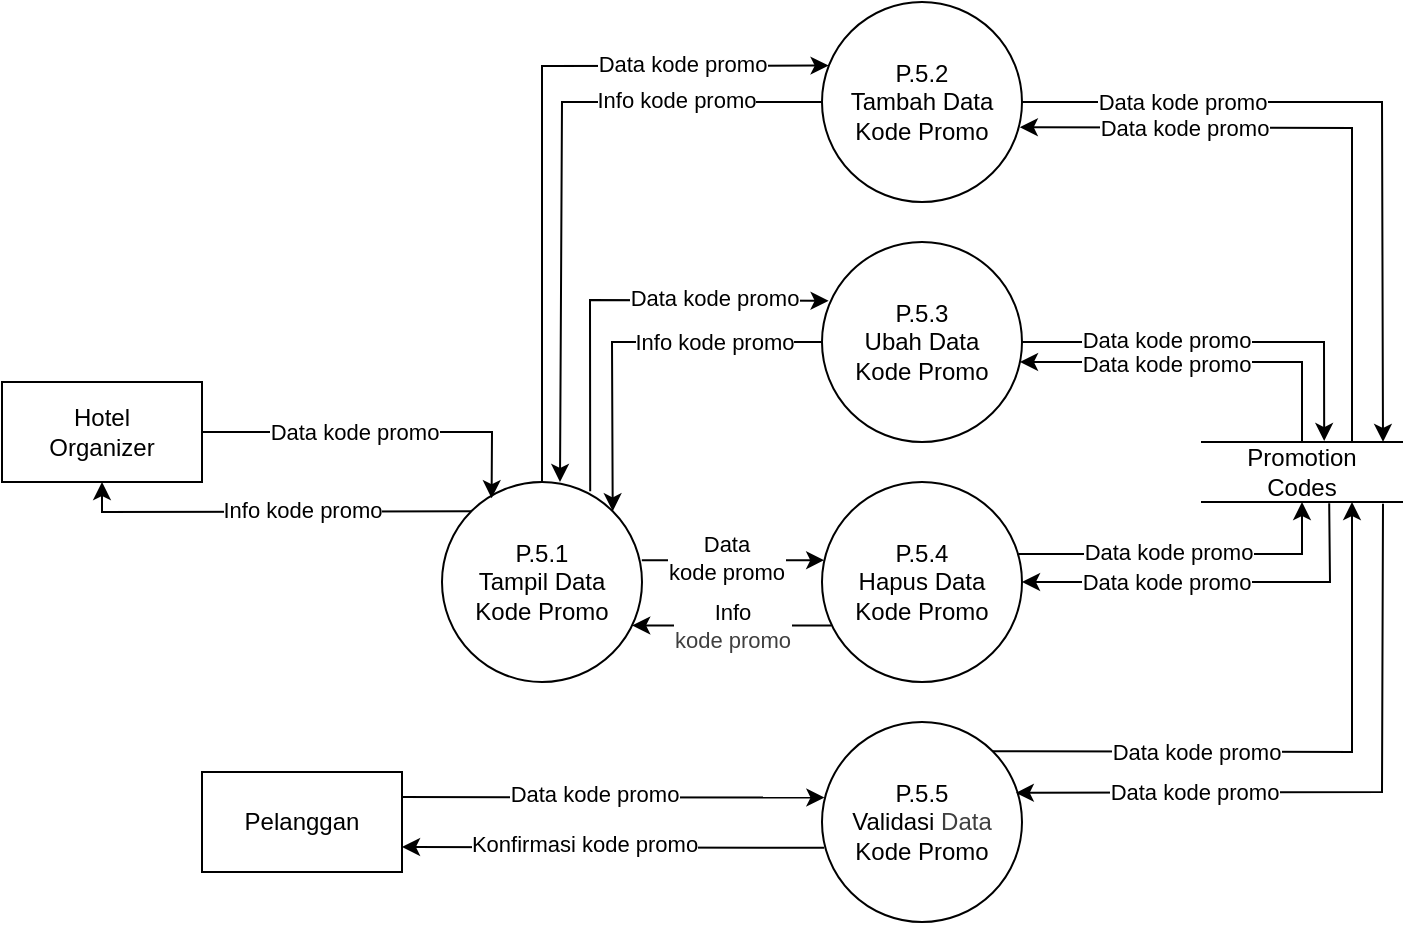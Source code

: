 <mxfile>
    <diagram id="QBu1alkdTn7o4_v8MOnM" name="Page-1">
        <mxGraphModel dx="1222" dy="639" grid="1" gridSize="10" guides="1" tooltips="1" connect="1" arrows="1" fold="1" page="1" pageScale="1" pageWidth="850" pageHeight="1100" math="0" shadow="0">
            <root>
                <mxCell id="0"/>
                <mxCell id="1" parent="0"/>
                <mxCell id="2" value="Hotel&lt;div&gt;Organizer&lt;/div&gt;" style="html=1;dashed=0;whiteSpace=wrap;" vertex="1" parent="1">
                    <mxGeometry x="40" y="230" width="100" height="50" as="geometry"/>
                </mxCell>
                <mxCell id="3" value="P.5.1&lt;div&gt;Tampil Data&lt;/div&gt;&lt;div&gt;Kode Promo&lt;/div&gt;" style="shape=ellipse;html=1;dashed=0;whiteSpace=wrap;aspect=fixed;perimeter=ellipsePerimeter;" vertex="1" parent="1">
                    <mxGeometry x="260" y="280" width="100" height="100" as="geometry"/>
                </mxCell>
                <mxCell id="4" value="Pelanggan" style="html=1;dashed=0;whiteSpace=wrap;" vertex="1" parent="1">
                    <mxGeometry x="140" y="425" width="100" height="50" as="geometry"/>
                </mxCell>
                <mxCell id="5" value="P.5.2&lt;div&gt;Tambah Data&lt;/div&gt;&lt;div&gt;Kode Promo&lt;/div&gt;" style="shape=ellipse;html=1;dashed=0;whiteSpace=wrap;aspect=fixed;perimeter=ellipsePerimeter;" vertex="1" parent="1">
                    <mxGeometry x="450" y="40" width="100" height="100" as="geometry"/>
                </mxCell>
                <mxCell id="7" value="P.5.3&lt;div&gt;Ubah Data&lt;/div&gt;&lt;div&gt;Kode Promo&lt;/div&gt;" style="shape=ellipse;html=1;dashed=0;whiteSpace=wrap;aspect=fixed;perimeter=ellipsePerimeter;" vertex="1" parent="1">
                    <mxGeometry x="450" y="160" width="100" height="100" as="geometry"/>
                </mxCell>
                <mxCell id="8" value="P.5.4&lt;div&gt;Hapus Data&lt;/div&gt;&lt;div&gt;Kode Promo&lt;/div&gt;" style="shape=ellipse;html=1;dashed=0;whiteSpace=wrap;aspect=fixed;perimeter=ellipsePerimeter;" vertex="1" parent="1">
                    <mxGeometry x="450" y="280" width="100" height="100" as="geometry"/>
                </mxCell>
                <mxCell id="9" value="P.5.5&lt;div&gt;&lt;span style=&quot;background-color: transparent;&quot;&gt;&lt;font color=&quot;#000000&quot;&gt;Validasi&lt;/font&gt;&lt;/span&gt;&lt;span style=&quot;color: rgb(63, 63, 63); background-color: transparent;&quot;&gt; Data&lt;/span&gt;&lt;div&gt;Kode Promo&lt;/div&gt;&lt;/div&gt;" style="shape=ellipse;html=1;dashed=0;whiteSpace=wrap;aspect=fixed;perimeter=ellipsePerimeter;" vertex="1" parent="1">
                    <mxGeometry x="450" y="400" width="100" height="100" as="geometry"/>
                </mxCell>
                <mxCell id="10" value="" style="endArrow=classic;html=1;rounded=0;curved=0;jumpStyle=arc;exitX=1;exitY=0.5;exitDx=0;exitDy=0;entryX=0.248;entryY=0.081;entryDx=0;entryDy=0;entryPerimeter=0;" edge="1" parent="1" source="2" target="3">
                    <mxGeometry width="50" height="50" relative="1" as="geometry">
                        <mxPoint x="250" y="530" as="sourcePoint"/>
                        <mxPoint x="300" y="480" as="targetPoint"/>
                        <Array as="points">
                            <mxPoint x="285" y="255"/>
                        </Array>
                    </mxGeometry>
                </mxCell>
                <mxCell id="22" value="Data kode promo" style="edgeLabel;html=1;align=center;verticalAlign=middle;resizable=0;points=[];" vertex="1" connectable="0" parent="10">
                    <mxGeometry x="-0.42" y="1" relative="1" as="geometry">
                        <mxPoint x="24" y="1" as="offset"/>
                    </mxGeometry>
                </mxCell>
                <mxCell id="15" value="" style="endArrow=classic;html=1;rounded=0;curved=0;jumpStyle=arc;exitX=0;exitY=0;exitDx=0;exitDy=0;entryX=0.5;entryY=1;entryDx=0;entryDy=0;" edge="1" parent="1" source="3" target="2">
                    <mxGeometry width="50" height="50" relative="1" as="geometry">
                        <mxPoint x="140" y="380" as="sourcePoint"/>
                        <mxPoint x="190" y="330" as="targetPoint"/>
                        <Array as="points">
                            <mxPoint x="90" y="295"/>
                        </Array>
                    </mxGeometry>
                </mxCell>
                <mxCell id="23" value="Info kode promo" style="edgeLabel;html=1;align=center;verticalAlign=middle;resizable=0;points=[];" vertex="1" connectable="0" parent="15">
                    <mxGeometry x="-0.005" y="-1" relative="1" as="geometry">
                        <mxPoint x="15" as="offset"/>
                    </mxGeometry>
                </mxCell>
                <mxCell id="16" value="" style="endArrow=classic;html=1;rounded=0;curved=0;jumpStyle=arc;exitX=0;exitY=0.5;exitDx=0;exitDy=0;" edge="1" parent="1" source="5">
                    <mxGeometry width="50" height="50" relative="1" as="geometry">
                        <mxPoint x="340" y="230" as="sourcePoint"/>
                        <mxPoint x="319" y="280" as="targetPoint"/>
                        <Array as="points">
                            <mxPoint x="440" y="90"/>
                            <mxPoint x="320" y="90"/>
                        </Array>
                    </mxGeometry>
                </mxCell>
                <mxCell id="67" value="Info kode promo" style="edgeLabel;html=1;align=center;verticalAlign=middle;resizable=0;points=[];" vertex="1" connectable="0" parent="16">
                    <mxGeometry x="-0.543" y="2" relative="1" as="geometry">
                        <mxPoint y="-3" as="offset"/>
                    </mxGeometry>
                </mxCell>
                <mxCell id="18" value="" style="endArrow=classic;html=1;rounded=0;curved=0;jumpStyle=arc;exitX=0.741;exitY=0.046;exitDx=0;exitDy=0;entryX=0.033;entryY=0.294;entryDx=0;entryDy=0;entryPerimeter=0;exitPerimeter=0;" edge="1" parent="1" source="3" target="7">
                    <mxGeometry width="50" height="50" relative="1" as="geometry">
                        <mxPoint x="340" y="260" as="sourcePoint"/>
                        <mxPoint x="390" y="210" as="targetPoint"/>
                        <Array as="points">
                            <mxPoint x="334" y="189"/>
                        </Array>
                    </mxGeometry>
                </mxCell>
                <mxCell id="79" value="Data kode promo" style="edgeLabel;html=1;align=center;verticalAlign=middle;resizable=0;points=[];" vertex="1" connectable="0" parent="18">
                    <mxGeometry x="0.226" y="4" relative="1" as="geometry">
                        <mxPoint x="26" y="3" as="offset"/>
                    </mxGeometry>
                </mxCell>
                <mxCell id="19" value="" style="endArrow=classic;html=1;rounded=0;curved=0;jumpStyle=arc;exitX=1;exitY=0;exitDx=0;exitDy=0;entryX=0.75;entryY=1;entryDx=0;entryDy=0;" edge="1" parent="1" source="9" target="83">
                    <mxGeometry width="50" height="50" relative="1" as="geometry">
                        <mxPoint x="680" y="475" as="sourcePoint"/>
                        <mxPoint x="730" y="425" as="targetPoint"/>
                        <Array as="points">
                            <mxPoint x="715" y="415"/>
                        </Array>
                    </mxGeometry>
                </mxCell>
                <mxCell id="84" value="Data kode promo" style="edgeLabel;html=1;align=center;verticalAlign=middle;resizable=0;points=[];" vertex="1" connectable="0" parent="19">
                    <mxGeometry x="-0.468" relative="1" as="geometry">
                        <mxPoint x="20" as="offset"/>
                    </mxGeometry>
                </mxCell>
                <mxCell id="24" value="" style="endArrow=classic;html=1;rounded=0;curved=0;jumpStyle=arc;exitX=0.5;exitY=0;exitDx=0;exitDy=0;entryX=0.033;entryY=0.318;entryDx=0;entryDy=0;entryPerimeter=0;" edge="1" parent="1" source="3" target="5">
                    <mxGeometry width="50" height="50" relative="1" as="geometry">
                        <mxPoint x="320" y="200" as="sourcePoint"/>
                        <mxPoint x="370" y="150" as="targetPoint"/>
                        <Array as="points">
                            <mxPoint x="310" y="72"/>
                        </Array>
                    </mxGeometry>
                </mxCell>
                <mxCell id="66" value="Data kode promo" style="edgeLabel;html=1;align=center;verticalAlign=middle;resizable=0;points=[];" vertex="1" connectable="0" parent="24">
                    <mxGeometry x="0.435" y="1" relative="1" as="geometry">
                        <mxPoint x="26" as="offset"/>
                    </mxGeometry>
                </mxCell>
                <mxCell id="25" value="" style="endArrow=classic;html=1;rounded=0;curved=0;jumpStyle=arc;exitX=0.999;exitY=0.391;exitDx=0;exitDy=0;exitPerimeter=0;entryX=0.011;entryY=0.391;entryDx=0;entryDy=0;entryPerimeter=0;" edge="1" parent="1" source="3" target="8">
                    <mxGeometry width="50" height="50" relative="1" as="geometry">
                        <mxPoint x="350" y="450" as="sourcePoint"/>
                        <mxPoint x="400" y="400" as="targetPoint"/>
                    </mxGeometry>
                </mxCell>
                <mxCell id="70" value="Data&lt;div&gt;kode promo&lt;/div&gt;" style="edgeLabel;html=1;align=center;verticalAlign=middle;resizable=0;points=[];" vertex="1" connectable="0" parent="25">
                    <mxGeometry x="-0.341" y="1" relative="1" as="geometry">
                        <mxPoint x="12" as="offset"/>
                    </mxGeometry>
                </mxCell>
                <mxCell id="26" value="" style="endArrow=classic;html=1;rounded=0;curved=0;jumpStyle=arc;entryX=1;entryY=0.75;entryDx=0;entryDy=0;exitX=0.011;exitY=0.629;exitDx=0;exitDy=0;exitPerimeter=0;" edge="1" parent="1" source="9" target="4">
                    <mxGeometry width="50" height="50" relative="1" as="geometry">
                        <mxPoint x="300" y="575" as="sourcePoint"/>
                        <mxPoint x="350" y="525" as="targetPoint"/>
                    </mxGeometry>
                </mxCell>
                <mxCell id="82" value="Konfirmasi kode promo" style="edgeLabel;html=1;align=center;verticalAlign=middle;resizable=0;points=[];" vertex="1" connectable="0" parent="26">
                    <mxGeometry x="0.155" y="-2" relative="1" as="geometry">
                        <mxPoint x="2" as="offset"/>
                    </mxGeometry>
                </mxCell>
                <mxCell id="31" value="" style="endArrow=classic;html=1;rounded=0;curved=0;jumpStyle=arc;entryX=0.012;entryY=0.378;entryDx=0;entryDy=0;entryPerimeter=0;exitX=1;exitY=0.25;exitDx=0;exitDy=0;" edge="1" parent="1" source="4" target="9">
                    <mxGeometry width="50" height="50" relative="1" as="geometry">
                        <mxPoint x="270" y="570" as="sourcePoint"/>
                        <mxPoint x="320" y="520" as="targetPoint"/>
                    </mxGeometry>
                </mxCell>
                <mxCell id="81" value="Data kode promo" style="edgeLabel;html=1;align=center;verticalAlign=middle;resizable=0;points=[];" vertex="1" connectable="0" parent="31">
                    <mxGeometry x="-0.183" y="2" relative="1" as="geometry">
                        <mxPoint x="9" as="offset"/>
                    </mxGeometry>
                </mxCell>
                <mxCell id="36" value="" style="endArrow=classic;html=1;rounded=0;curved=0;jumpStyle=arc;exitX=0;exitY=0.5;exitDx=0;exitDy=0;entryX=1;entryY=0;entryDx=0;entryDy=0;" edge="1" parent="1" source="7" target="3">
                    <mxGeometry width="50" height="50" relative="1" as="geometry">
                        <mxPoint x="270" y="490" as="sourcePoint"/>
                        <mxPoint x="320" y="440" as="targetPoint"/>
                        <Array as="points">
                            <mxPoint x="345" y="210"/>
                        </Array>
                    </mxGeometry>
                </mxCell>
                <mxCell id="80" value="Info kode promo" style="edgeLabel;html=1;align=center;verticalAlign=middle;resizable=0;points=[];" vertex="1" connectable="0" parent="36">
                    <mxGeometry x="-0.254" relative="1" as="geometry">
                        <mxPoint x="16" as="offset"/>
                    </mxGeometry>
                </mxCell>
                <mxCell id="37" value="" style="endArrow=classic;html=1;rounded=0;curved=0;jumpStyle=arc;exitX=1;exitY=0.5;exitDx=0;exitDy=0;entryX=0.905;entryY=-0.002;entryDx=0;entryDy=0;entryPerimeter=0;" edge="1" parent="1" source="5" target="83">
                    <mxGeometry width="50" height="50" relative="1" as="geometry">
                        <mxPoint x="560" y="90" as="sourcePoint"/>
                        <mxPoint x="760" y="150" as="targetPoint"/>
                        <Array as="points">
                            <mxPoint x="730" y="90"/>
                        </Array>
                    </mxGeometry>
                </mxCell>
                <mxCell id="90" value="Data kode promo" style="edgeLabel;html=1;align=center;verticalAlign=middle;resizable=0;points=[];" vertex="1" connectable="0" parent="37">
                    <mxGeometry x="-0.693" y="2" relative="1" as="geometry">
                        <mxPoint x="26" y="2" as="offset"/>
                    </mxGeometry>
                </mxCell>
                <mxCell id="42" value="" style="endArrow=classic;html=1;rounded=0;curved=0;jumpStyle=arc;entryX=0.969;entryY=0.354;entryDx=0;entryDy=0;entryPerimeter=0;exitX=0.905;exitY=1.029;exitDx=0;exitDy=0;exitPerimeter=0;" edge="1" parent="1" source="83" target="9">
                    <mxGeometry width="50" height="50" relative="1" as="geometry">
                        <mxPoint x="770" y="380" as="sourcePoint"/>
                        <mxPoint x="760" y="490" as="targetPoint"/>
                        <Array as="points">
                            <mxPoint x="730" y="435"/>
                        </Array>
                    </mxGeometry>
                </mxCell>
                <mxCell id="85" value="Data kode promo" style="edgeLabel;html=1;align=center;verticalAlign=middle;resizable=0;points=[];" vertex="1" connectable="0" parent="42">
                    <mxGeometry x="0.458" relative="1" as="geometry">
                        <mxPoint as="offset"/>
                    </mxGeometry>
                </mxCell>
                <mxCell id="60" value="" style="endArrow=classic;html=1;rounded=0;curved=0;jumpStyle=arc;entryX=0.989;entryY=0.626;entryDx=0;entryDy=0;entryPerimeter=0;exitX=0.75;exitY=0;exitDx=0;exitDy=0;" edge="1" parent="1" source="83" target="5">
                    <mxGeometry width="50" height="50" relative="1" as="geometry">
                        <mxPoint x="600" y="170" as="sourcePoint"/>
                        <mxPoint x="650" y="120" as="targetPoint"/>
                        <Array as="points">
                            <mxPoint x="715" y="103"/>
                        </Array>
                    </mxGeometry>
                </mxCell>
                <mxCell id="91" value="Data kode promo" style="edgeLabel;html=1;align=center;verticalAlign=middle;resizable=0;points=[];" vertex="1" connectable="0" parent="60">
                    <mxGeometry x="0.576" relative="1" as="geometry">
                        <mxPoint x="13" as="offset"/>
                    </mxGeometry>
                </mxCell>
                <mxCell id="62" value="" style="endArrow=classic;html=1;rounded=0;curved=0;jumpStyle=arc;exitX=1;exitY=0.5;exitDx=0;exitDy=0;entryX=0.611;entryY=-0.016;entryDx=0;entryDy=0;entryPerimeter=0;" edge="1" parent="1" source="7" target="83">
                    <mxGeometry width="50" height="50" relative="1" as="geometry">
                        <mxPoint x="680" y="220" as="sourcePoint"/>
                        <mxPoint x="730" y="170" as="targetPoint"/>
                        <Array as="points">
                            <mxPoint x="701" y="210"/>
                        </Array>
                    </mxGeometry>
                </mxCell>
                <mxCell id="88" value="Data kode promo" style="edgeLabel;html=1;align=center;verticalAlign=middle;resizable=0;points=[];" vertex="1" connectable="0" parent="62">
                    <mxGeometry x="-0.509" y="1" relative="1" as="geometry">
                        <mxPoint x="23" as="offset"/>
                    </mxGeometry>
                </mxCell>
                <mxCell id="63" value="" style="endArrow=classic;html=1;rounded=0;curved=0;jumpStyle=arc;exitX=0.047;exitY=0.718;exitDx=0;exitDy=0;exitPerimeter=0;entryX=0.951;entryY=0.717;entryDx=0;entryDy=0;entryPerimeter=0;" edge="1" parent="1" source="8" target="3">
                    <mxGeometry width="50" height="50" relative="1" as="geometry">
                        <mxPoint x="310" y="460" as="sourcePoint"/>
                        <mxPoint x="360" y="410" as="targetPoint"/>
                    </mxGeometry>
                </mxCell>
                <mxCell id="77" value="&lt;span style=&quot;font-family: monospace; font-size: 0px; text-align: start; background-color: rgb(251, 251, 251);&quot;&gt;%3CmxGraphModel%3E%3Croot%3E%3CmxCell%20id%3D%220%22%2F%3E%3CmxCell%20id%3D%221%22%20parent%3D%220%22%2F%3E%3CmxCell%20id%3D%222%22%20value%3D%22Data%26lt%3Bdiv%26gt%3Bkode%20promo%26lt%3B%2Fdiv%26gt%3B%22%20style%3D%22edgeLabel%3Bhtml%3D1%3Balign%3Dcenter%3BverticalAlign%3Dmiddle%3Bresizable%3D0%3Bpoints%3D%5B%5D%3B%22%20vertex%3D%221%22%20connectable%3D%220%22%20parent%3D%221%22%3E%3CmxGeometry%20x%3D%22401.9%22%20y%3D%22318.1%22%20as%3D%22geometry%22%2F%3E%3C%2FmxCell%3E%3C%2Froot%3E%3C%2FmxGraphModel%3E&lt;/span&gt;" style="edgeLabel;html=1;align=center;verticalAlign=middle;resizable=0;points=[];" vertex="1" connectable="0" parent="63">
                    <mxGeometry x="0.082" relative="1" as="geometry">
                        <mxPoint as="offset"/>
                    </mxGeometry>
                </mxCell>
                <mxCell id="78" value="Info&lt;br&gt;&lt;div style=&quot;color: rgb(63, 63, 63); scrollbar-color: rgb(226, 226, 226) rgb(251, 251, 251);&quot;&gt;kode promo&lt;/div&gt;" style="edgeLabel;html=1;align=center;verticalAlign=middle;resizable=0;points=[];" vertex="1" connectable="0" parent="63">
                    <mxGeometry x="0.002" relative="1" as="geometry">
                        <mxPoint as="offset"/>
                    </mxGeometry>
                </mxCell>
                <mxCell id="72" value="" style="endArrow=classic;html=1;rounded=0;curved=0;jumpStyle=arc;exitX=0.983;exitY=0.36;exitDx=0;exitDy=0;exitPerimeter=0;entryX=0.5;entryY=1;entryDx=0;entryDy=0;" edge="1" parent="1" source="8" target="83">
                    <mxGeometry width="50" height="50" relative="1" as="geometry">
                        <mxPoint x="570" y="390" as="sourcePoint"/>
                        <mxPoint x="620" y="340" as="targetPoint"/>
                        <Array as="points">
                            <mxPoint x="690" y="316"/>
                        </Array>
                    </mxGeometry>
                </mxCell>
                <mxCell id="86" value="Data kode promo" style="edgeLabel;html=1;align=center;verticalAlign=middle;resizable=0;points=[];" vertex="1" connectable="0" parent="72">
                    <mxGeometry x="-0.497" y="1" relative="1" as="geometry">
                        <mxPoint x="32" as="offset"/>
                    </mxGeometry>
                </mxCell>
                <mxCell id="73" value="" style="endArrow=classic;html=1;rounded=0;curved=0;jumpStyle=arc;entryX=0.99;entryY=0.6;entryDx=0;entryDy=0;entryPerimeter=0;exitX=0.5;exitY=0;exitDx=0;exitDy=0;" edge="1" parent="1" source="83" target="7">
                    <mxGeometry width="50" height="50" relative="1" as="geometry">
                        <mxPoint x="560" y="300" as="sourcePoint"/>
                        <mxPoint x="610" y="250" as="targetPoint"/>
                        <Array as="points">
                            <mxPoint x="690" y="220"/>
                        </Array>
                    </mxGeometry>
                </mxCell>
                <mxCell id="89" value="Data kode promo" style="edgeLabel;html=1;align=center;verticalAlign=middle;resizable=0;points=[];" vertex="1" connectable="0" parent="73">
                    <mxGeometry x="0.21" y="1" relative="1" as="geometry">
                        <mxPoint x="1" as="offset"/>
                    </mxGeometry>
                </mxCell>
                <mxCell id="76" value="" style="endArrow=classic;html=1;rounded=0;curved=0;jumpStyle=arc;entryX=1;entryY=0.5;entryDx=0;entryDy=0;exitX=0.636;exitY=1.02;exitDx=0;exitDy=0;exitPerimeter=0;" edge="1" parent="1" source="83" target="8">
                    <mxGeometry width="50" height="50" relative="1" as="geometry">
                        <mxPoint x="600" y="400" as="sourcePoint"/>
                        <mxPoint x="650" y="350" as="targetPoint"/>
                        <Array as="points">
                            <mxPoint x="704" y="330"/>
                        </Array>
                    </mxGeometry>
                </mxCell>
                <mxCell id="87" value="Data kode promo" style="edgeLabel;html=1;align=center;verticalAlign=middle;resizable=0;points=[];" vertex="1" connectable="0" parent="76">
                    <mxGeometry x="0.405" y="-1" relative="1" as="geometry">
                        <mxPoint x="14" y="1" as="offset"/>
                    </mxGeometry>
                </mxCell>
                <mxCell id="83" value="Promotion&lt;div&gt;Codes&lt;/div&gt;" style="html=1;dashed=0;whiteSpace=wrap;shape=partialRectangle;right=0;left=0;" vertex="1" parent="1">
                    <mxGeometry x="640" y="260" width="100" height="30" as="geometry"/>
                </mxCell>
            </root>
        </mxGraphModel>
    </diagram>
</mxfile>